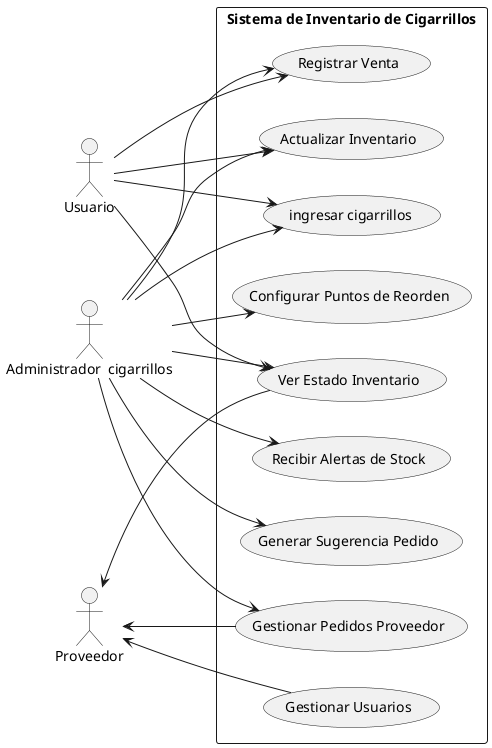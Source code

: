 @startuml casossusuerteinventario
left to right direction
actor "Usuario" as usu     
actor "Administrador  cigarrillos" as admin
actor "Proveedor" as prov

rectangle "Sistema de Inventario de Cigarrillos" {
    usecase " ingresar cigarrillos" as UC1
    usecase "Registrar Venta" as UC2
    usecase "Generar Sugerencia Pedido" as UC3
    usecase "Gestionar Pedidos Proveedor" as UC4
    usecase "Ver Estado Inventario" as UC5
    usecase "Configurar Puntos de Reorden" as UC6
    usecase "Recibir Alertas de Stock" as UC7
    usecase "Actualizar Inventario" as UC8
    usecase "Gestionar Usuarios" as UC9

    }

usu --> UC1
usu --> UC2
usu --> UC5
usu --> UC8


admin --> UC1
admin --> UC3
admin --> UC4
admin --> UC5
admin --> UC6
admin -->UC7
admin --> UC2
admin --> UC8

prov <-- UC4
prov <-- UC9
prov <-- UC5
@enduml